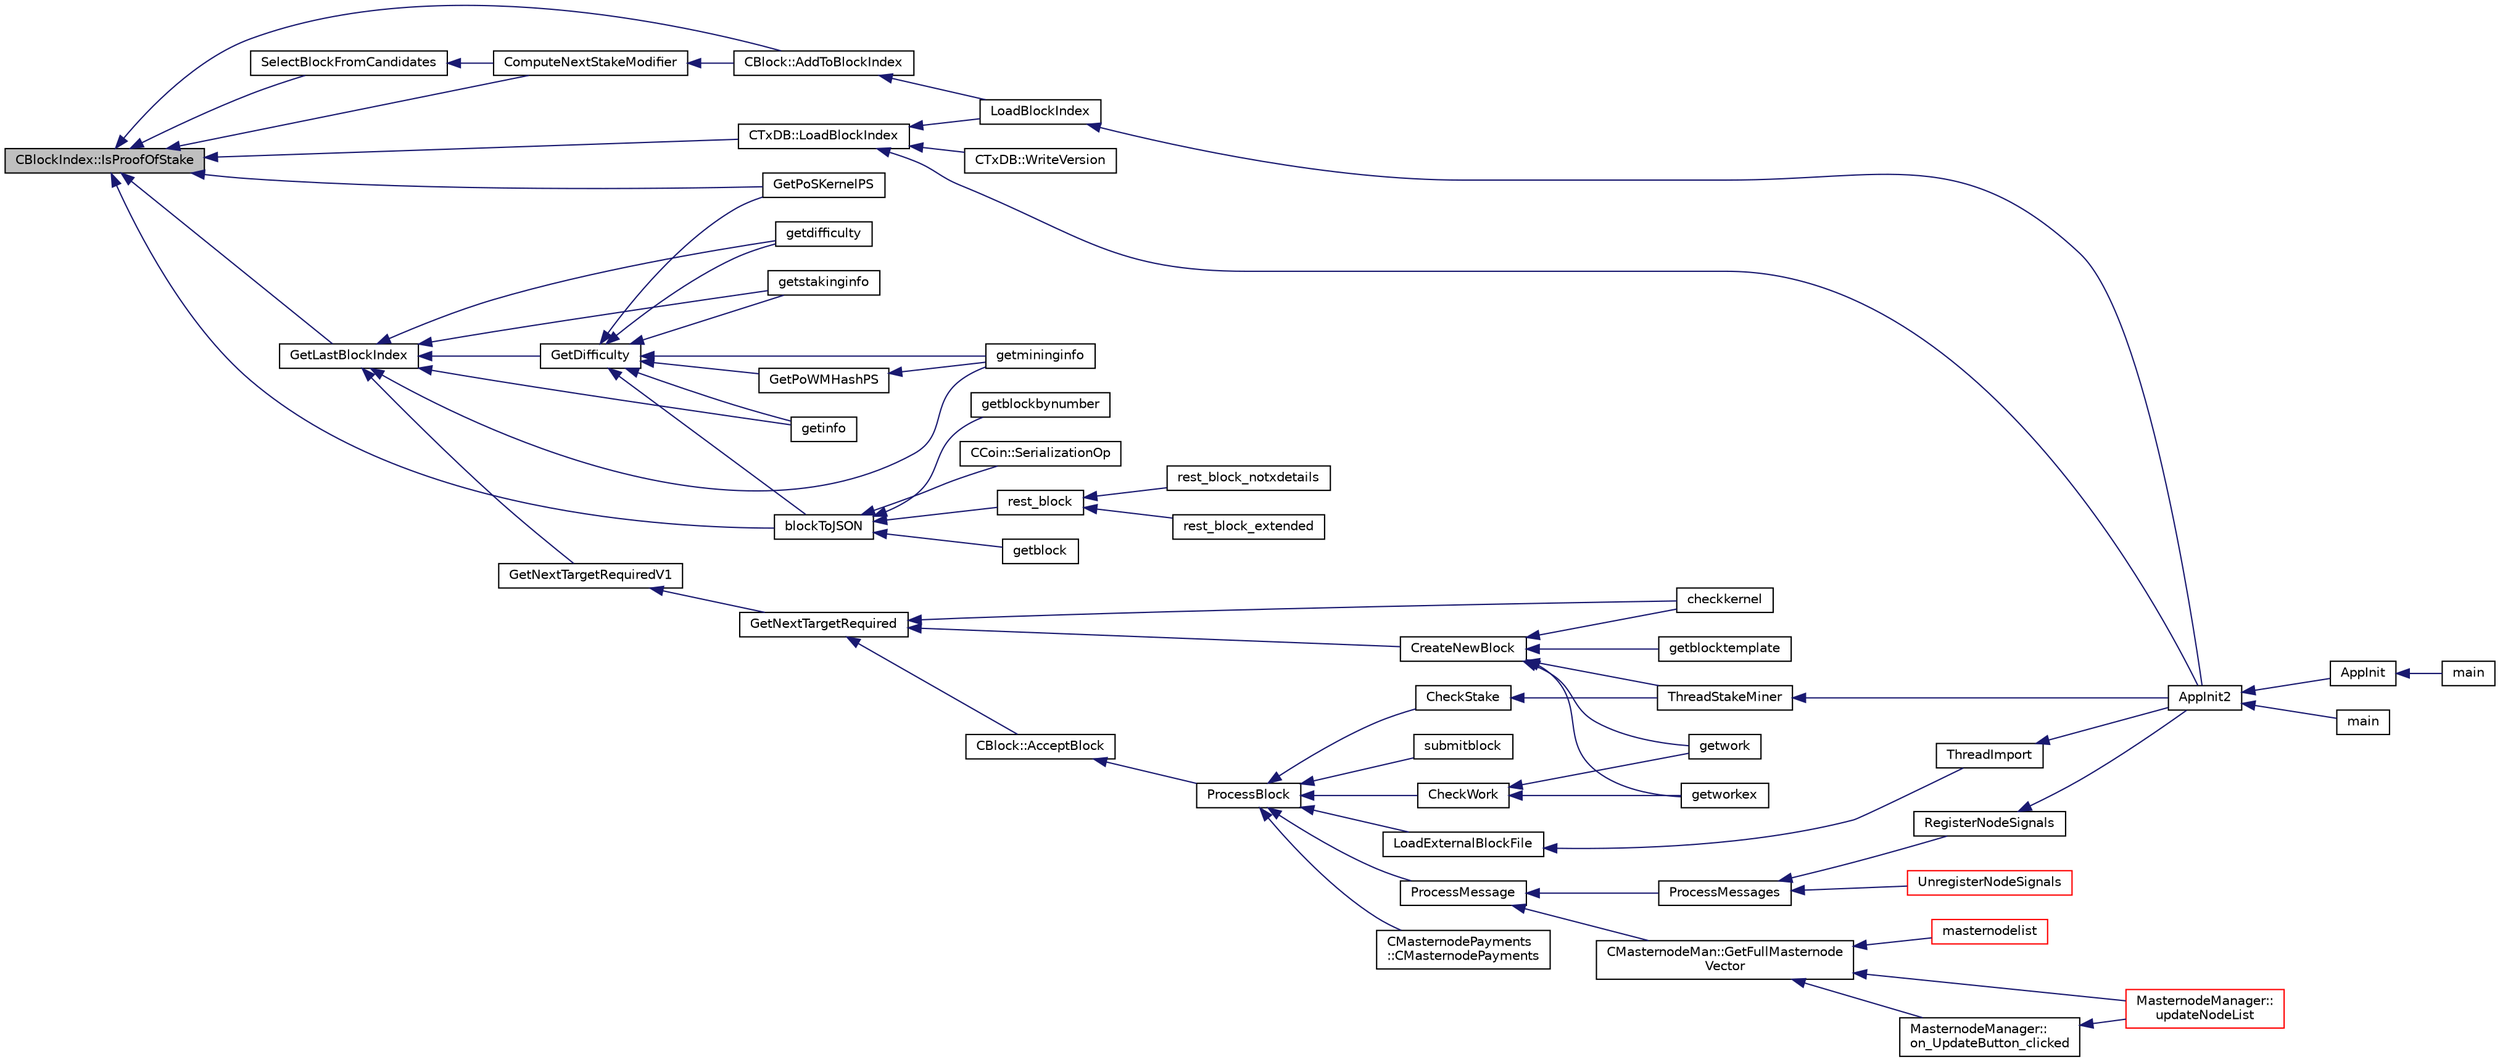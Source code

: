 digraph "CBlockIndex::IsProofOfStake"
{
  edge [fontname="Helvetica",fontsize="10",labelfontname="Helvetica",labelfontsize="10"];
  node [fontname="Helvetica",fontsize="10",shape=record];
  rankdir="LR";
  Node629 [label="CBlockIndex::IsProofOfStake",height=0.2,width=0.4,color="black", fillcolor="grey75", style="filled", fontcolor="black"];
  Node629 -> Node630 [dir="back",color="midnightblue",fontsize="10",style="solid",fontname="Helvetica"];
  Node630 [label="GetLastBlockIndex",height=0.2,width=0.4,color="black", fillcolor="white", style="filled",URL="$d4/dbf/main_8h.html#a67a2382a391340c12c45961f3b8c66e8"];
  Node630 -> Node631 [dir="back",color="midnightblue",fontsize="10",style="solid",fontname="Helvetica"];
  Node631 [label="GetNextTargetRequiredV1",height=0.2,width=0.4,color="black", fillcolor="white", style="filled",URL="$d7/d48/proofs_8h.html#a206d1c747985d51a94cdfc830357114a",tooltip="Calculate difficulty using retarget algorithm V1 by maintaining target. "];
  Node631 -> Node632 [dir="back",color="midnightblue",fontsize="10",style="solid",fontname="Helvetica"];
  Node632 [label="GetNextTargetRequired",height=0.2,width=0.4,color="black", fillcolor="white", style="filled",URL="$d7/d48/proofs_8h.html#a868a58404bd61b6a82901f428d152bae",tooltip="Calculate difficulty using retarget algorithm by maintaining target. "];
  Node632 -> Node633 [dir="back",color="midnightblue",fontsize="10",style="solid",fontname="Helvetica"];
  Node633 [label="CBlock::AcceptBlock",height=0.2,width=0.4,color="black", fillcolor="white", style="filled",URL="$d3/d51/class_c_block.html#a3f990a713116bd15c1f221c88b012ccf"];
  Node633 -> Node634 [dir="back",color="midnightblue",fontsize="10",style="solid",fontname="Helvetica"];
  Node634 [label="ProcessBlock",height=0.2,width=0.4,color="black", fillcolor="white", style="filled",URL="$d4/dbf/main_8h.html#a7c8a7be3439bb5e1e40548a332a3cf29"];
  Node634 -> Node635 [dir="back",color="midnightblue",fontsize="10",style="solid",fontname="Helvetica"];
  Node635 [label="LoadExternalBlockFile",height=0.2,width=0.4,color="black", fillcolor="white", style="filled",URL="$df/d0a/main_8cpp.html#afbdbbb5a1b376748e5460cbcf644a9af"];
  Node635 -> Node636 [dir="back",color="midnightblue",fontsize="10",style="solid",fontname="Helvetica"];
  Node636 [label="ThreadImport",height=0.2,width=0.4,color="black", fillcolor="white", style="filled",URL="$d4/dbf/main_8h.html#a0189c34248cd89bbbe20d4d6045bd7c9"];
  Node636 -> Node637 [dir="back",color="midnightblue",fontsize="10",style="solid",fontname="Helvetica"];
  Node637 [label="AppInit2",height=0.2,width=0.4,color="black", fillcolor="white", style="filled",URL="$d8/dc0/init_8h.html#a1a4c1bfbf6ba1db77e988b89b9cadfd3",tooltip="Initialize ion. "];
  Node637 -> Node638 [dir="back",color="midnightblue",fontsize="10",style="solid",fontname="Helvetica"];
  Node638 [label="AppInit",height=0.2,width=0.4,color="black", fillcolor="white", style="filled",URL="$d4/d35/iond_8cpp.html#ac59316b767e6984e1285f0531275286b"];
  Node638 -> Node639 [dir="back",color="midnightblue",fontsize="10",style="solid",fontname="Helvetica"];
  Node639 [label="main",height=0.2,width=0.4,color="black", fillcolor="white", style="filled",URL="$d4/d35/iond_8cpp.html#a0ddf1224851353fc92bfbff6f499fa97"];
  Node637 -> Node640 [dir="back",color="midnightblue",fontsize="10",style="solid",fontname="Helvetica"];
  Node640 [label="main",height=0.2,width=0.4,color="black", fillcolor="white", style="filled",URL="$d5/d2d/ion_8cpp.html#a0ddf1224851353fc92bfbff6f499fa97"];
  Node634 -> Node641 [dir="back",color="midnightblue",fontsize="10",style="solid",fontname="Helvetica"];
  Node641 [label="ProcessMessage",height=0.2,width=0.4,color="black", fillcolor="white", style="filled",URL="$df/d0a/main_8cpp.html#a8ba92b1a4bce3c835e887a9073d17d8e"];
  Node641 -> Node642 [dir="back",color="midnightblue",fontsize="10",style="solid",fontname="Helvetica"];
  Node642 [label="ProcessMessages",height=0.2,width=0.4,color="black", fillcolor="white", style="filled",URL="$d4/dbf/main_8h.html#a196f9318f02448b85b28d612698934fd"];
  Node642 -> Node643 [dir="back",color="midnightblue",fontsize="10",style="solid",fontname="Helvetica"];
  Node643 [label="RegisterNodeSignals",height=0.2,width=0.4,color="black", fillcolor="white", style="filled",URL="$d4/dbf/main_8h.html#ab02615ff65f91d69f8d786ec900baa8a",tooltip="Register with a network node to receive its signals. "];
  Node643 -> Node637 [dir="back",color="midnightblue",fontsize="10",style="solid",fontname="Helvetica"];
  Node642 -> Node644 [dir="back",color="midnightblue",fontsize="10",style="solid",fontname="Helvetica"];
  Node644 [label="UnregisterNodeSignals",height=0.2,width=0.4,color="red", fillcolor="white", style="filled",URL="$d4/dbf/main_8h.html#a3ef0cc6e9d9d6435ee2a5569244d6ebd",tooltip="Unregister a network node. "];
  Node641 -> Node646 [dir="back",color="midnightblue",fontsize="10",style="solid",fontname="Helvetica"];
  Node646 [label="CMasternodeMan::GetFullMasternode\lVector",height=0.2,width=0.4,color="black", fillcolor="white", style="filled",URL="$dc/d6b/class_c_masternode_man.html#ab39e213a7601e1bef2eba1d5d63206f5"];
  Node646 -> Node647 [dir="back",color="midnightblue",fontsize="10",style="solid",fontname="Helvetica"];
  Node647 [label="MasternodeManager::\lupdateNodeList",height=0.2,width=0.4,color="red", fillcolor="white", style="filled",URL="$d9/d70/class_masternode_manager.html#a5485a8bd6ccf673027165cc1207dfae9"];
  Node646 -> Node649 [dir="back",color="midnightblue",fontsize="10",style="solid",fontname="Helvetica"];
  Node649 [label="MasternodeManager::\lon_UpdateButton_clicked",height=0.2,width=0.4,color="black", fillcolor="white", style="filled",URL="$d9/d70/class_masternode_manager.html#ae8d07b4d869e3eb09fe1be445eff0430"];
  Node649 -> Node647 [dir="back",color="midnightblue",fontsize="10",style="solid",fontname="Helvetica"];
  Node646 -> Node650 [dir="back",color="midnightblue",fontsize="10",style="solid",fontname="Helvetica"];
  Node650 [label="masternodelist",height=0.2,width=0.4,color="red", fillcolor="white", style="filled",URL="$d5/d6b/rpcstashedsend_8cpp.html#a3a7ed7e37f21eb2912afc6e776f7236c"];
  Node634 -> Node652 [dir="back",color="midnightblue",fontsize="10",style="solid",fontname="Helvetica"];
  Node652 [label="CMasternodePayments\l::CMasternodePayments",height=0.2,width=0.4,color="black", fillcolor="white", style="filled",URL="$dc/d9a/class_c_masternode_payments.html#a4b9454f265a927528c881716e7649973"];
  Node634 -> Node653 [dir="back",color="midnightblue",fontsize="10",style="solid",fontname="Helvetica"];
  Node653 [label="CheckWork",height=0.2,width=0.4,color="black", fillcolor="white", style="filled",URL="$de/d13/miner_8h.html#aadd8a05aa6d8fae1c0f4daa5e971a12a",tooltip="Check mined proof-of-work block. "];
  Node653 -> Node654 [dir="back",color="midnightblue",fontsize="10",style="solid",fontname="Helvetica"];
  Node654 [label="getworkex",height=0.2,width=0.4,color="black", fillcolor="white", style="filled",URL="$d4/ddd/rpcmining_8cpp.html#aa40f86dc468a3f2ef4a3bba99e20a069"];
  Node653 -> Node655 [dir="back",color="midnightblue",fontsize="10",style="solid",fontname="Helvetica"];
  Node655 [label="getwork",height=0.2,width=0.4,color="black", fillcolor="white", style="filled",URL="$d4/ddd/rpcmining_8cpp.html#a356be62c93d38267a7da9e1cb644d547"];
  Node634 -> Node656 [dir="back",color="midnightblue",fontsize="10",style="solid",fontname="Helvetica"];
  Node656 [label="CheckStake",height=0.2,width=0.4,color="black", fillcolor="white", style="filled",URL="$de/d13/miner_8h.html#a68be4bcfa03b86095641eac5ca996fed",tooltip="Check mined proof-of-stake block. "];
  Node656 -> Node657 [dir="back",color="midnightblue",fontsize="10",style="solid",fontname="Helvetica"];
  Node657 [label="ThreadStakeMiner",height=0.2,width=0.4,color="black", fillcolor="white", style="filled",URL="$d6/de3/miner_8cpp.html#a31faece5ef0e403969b3d3debd79b352"];
  Node657 -> Node637 [dir="back",color="midnightblue",fontsize="10",style="solid",fontname="Helvetica"];
  Node634 -> Node658 [dir="back",color="midnightblue",fontsize="10",style="solid",fontname="Helvetica"];
  Node658 [label="submitblock",height=0.2,width=0.4,color="black", fillcolor="white", style="filled",URL="$d4/ddd/rpcmining_8cpp.html#a6fc1aa077add8cb1c74207056616134d"];
  Node632 -> Node659 [dir="back",color="midnightblue",fontsize="10",style="solid",fontname="Helvetica"];
  Node659 [label="CreateNewBlock",height=0.2,width=0.4,color="black", fillcolor="white", style="filled",URL="$de/d13/miner_8h.html#aca0de7d757e027c2b08bd101c68c1549"];
  Node659 -> Node657 [dir="back",color="midnightblue",fontsize="10",style="solid",fontname="Helvetica"];
  Node659 -> Node660 [dir="back",color="midnightblue",fontsize="10",style="solid",fontname="Helvetica"];
  Node660 [label="checkkernel",height=0.2,width=0.4,color="black", fillcolor="white", style="filled",URL="$d4/ddd/rpcmining_8cpp.html#a36ee2284a7252841b8a62a9531b6acbc"];
  Node659 -> Node654 [dir="back",color="midnightblue",fontsize="10",style="solid",fontname="Helvetica"];
  Node659 -> Node655 [dir="back",color="midnightblue",fontsize="10",style="solid",fontname="Helvetica"];
  Node659 -> Node661 [dir="back",color="midnightblue",fontsize="10",style="solid",fontname="Helvetica"];
  Node661 [label="getblocktemplate",height=0.2,width=0.4,color="black", fillcolor="white", style="filled",URL="$d4/ddd/rpcmining_8cpp.html#a27347eecedd59156c914fcb5ce488f9a"];
  Node632 -> Node660 [dir="back",color="midnightblue",fontsize="10",style="solid",fontname="Helvetica"];
  Node630 -> Node662 [dir="back",color="midnightblue",fontsize="10",style="solid",fontname="Helvetica"];
  Node662 [label="GetDifficulty",height=0.2,width=0.4,color="black", fillcolor="white", style="filled",URL="$d3/da2/rpcserver_8h.html#a8fcb55e3479716ded2b499e470bdc13a"];
  Node662 -> Node663 [dir="back",color="midnightblue",fontsize="10",style="solid",fontname="Helvetica"];
  Node663 [label="GetPoWMHashPS",height=0.2,width=0.4,color="black", fillcolor="white", style="filled",URL="$d3/da2/rpcserver_8h.html#a3da60ebd3884dc09e7a20b0798b6cf36"];
  Node663 -> Node664 [dir="back",color="midnightblue",fontsize="10",style="solid",fontname="Helvetica"];
  Node664 [label="getmininginfo",height=0.2,width=0.4,color="black", fillcolor="white", style="filled",URL="$d4/ddd/rpcmining_8cpp.html#a89c187faff7322c7d15134d13570ca1e"];
  Node662 -> Node665 [dir="back",color="midnightblue",fontsize="10",style="solid",fontname="Helvetica"];
  Node665 [label="GetPoSKernelPS",height=0.2,width=0.4,color="black", fillcolor="white", style="filled",URL="$d3/da2/rpcserver_8h.html#a8de51dc4945be68c0581e328efb8c9ab"];
  Node662 -> Node666 [dir="back",color="midnightblue",fontsize="10",style="solid",fontname="Helvetica"];
  Node666 [label="blockToJSON",height=0.2,width=0.4,color="black", fillcolor="white", style="filled",URL="$d0/d47/rpcblockchain_8cpp.html#a414df5de934bac4418f19c9293f63dad"];
  Node666 -> Node667 [dir="back",color="midnightblue",fontsize="10",style="solid",fontname="Helvetica"];
  Node667 [label="CCoin::SerializationOp",height=0.2,width=0.4,color="black", fillcolor="white", style="filled",URL="$d6/d99/struct_c_coin.html#a2a0a2532bdacb03b087b3b0a400830ec"];
  Node666 -> Node668 [dir="back",color="midnightblue",fontsize="10",style="solid",fontname="Helvetica"];
  Node668 [label="rest_block",height=0.2,width=0.4,color="black", fillcolor="white", style="filled",URL="$d8/d04/rest_8cpp.html#a99e4aae76e1b90f996cf7c24b5281464"];
  Node668 -> Node669 [dir="back",color="midnightblue",fontsize="10",style="solid",fontname="Helvetica"];
  Node669 [label="rest_block_extended",height=0.2,width=0.4,color="black", fillcolor="white", style="filled",URL="$d8/d04/rest_8cpp.html#af08858ee3c5d6236db44a62c423e0c0e"];
  Node668 -> Node670 [dir="back",color="midnightblue",fontsize="10",style="solid",fontname="Helvetica"];
  Node670 [label="rest_block_notxdetails",height=0.2,width=0.4,color="black", fillcolor="white", style="filled",URL="$d8/d04/rest_8cpp.html#acf422a3f71f1fd9963d6c65517bbb654"];
  Node666 -> Node671 [dir="back",color="midnightblue",fontsize="10",style="solid",fontname="Helvetica"];
  Node671 [label="getblock",height=0.2,width=0.4,color="black", fillcolor="white", style="filled",URL="$d0/d47/rpcblockchain_8cpp.html#a63608cf1bb275120194c3b4e070af3d7"];
  Node666 -> Node672 [dir="back",color="midnightblue",fontsize="10",style="solid",fontname="Helvetica"];
  Node672 [label="getblockbynumber",height=0.2,width=0.4,color="black", fillcolor="white", style="filled",URL="$d0/d47/rpcblockchain_8cpp.html#a4039f7b3e313c63b81c98e3fc479a117"];
  Node662 -> Node673 [dir="back",color="midnightblue",fontsize="10",style="solid",fontname="Helvetica"];
  Node673 [label="getdifficulty",height=0.2,width=0.4,color="black", fillcolor="white", style="filled",URL="$d0/d47/rpcblockchain_8cpp.html#a273d24288c722f1ba2013cc5576b4321"];
  Node662 -> Node664 [dir="back",color="midnightblue",fontsize="10",style="solid",fontname="Helvetica"];
  Node662 -> Node674 [dir="back",color="midnightblue",fontsize="10",style="solid",fontname="Helvetica"];
  Node674 [label="getstakinginfo",height=0.2,width=0.4,color="black", fillcolor="white", style="filled",URL="$d4/ddd/rpcmining_8cpp.html#aedf628177ea04e0077d9d530963d40d6"];
  Node662 -> Node675 [dir="back",color="midnightblue",fontsize="10",style="solid",fontname="Helvetica"];
  Node675 [label="getinfo",height=0.2,width=0.4,color="black", fillcolor="white", style="filled",URL="$db/d48/rpcmisc_8cpp.html#a70335b93783d51e48d276a1e08bd721a"];
  Node630 -> Node673 [dir="back",color="midnightblue",fontsize="10",style="solid",fontname="Helvetica"];
  Node630 -> Node664 [dir="back",color="midnightblue",fontsize="10",style="solid",fontname="Helvetica"];
  Node630 -> Node674 [dir="back",color="midnightblue",fontsize="10",style="solid",fontname="Helvetica"];
  Node630 -> Node675 [dir="back",color="midnightblue",fontsize="10",style="solid",fontname="Helvetica"];
  Node629 -> Node676 [dir="back",color="midnightblue",fontsize="10",style="solid",fontname="Helvetica"];
  Node676 [label="CBlock::AddToBlockIndex",height=0.2,width=0.4,color="black", fillcolor="white", style="filled",URL="$d3/d51/class_c_block.html#afab527f890c5575db3b1a2b17f47bf5a"];
  Node676 -> Node677 [dir="back",color="midnightblue",fontsize="10",style="solid",fontname="Helvetica"];
  Node677 [label="LoadBlockIndex",height=0.2,width=0.4,color="black", fillcolor="white", style="filled",URL="$d4/dbf/main_8h.html#a367f303d34b8a5501ac4d77bebab578c"];
  Node677 -> Node637 [dir="back",color="midnightblue",fontsize="10",style="solid",fontname="Helvetica"];
  Node629 -> Node665 [dir="back",color="midnightblue",fontsize="10",style="solid",fontname="Helvetica"];
  Node629 -> Node666 [dir="back",color="midnightblue",fontsize="10",style="solid",fontname="Helvetica"];
  Node629 -> Node678 [dir="back",color="midnightblue",fontsize="10",style="solid",fontname="Helvetica"];
  Node678 [label="SelectBlockFromCandidates",height=0.2,width=0.4,color="black", fillcolor="white", style="filled",URL="$d1/df6/stake_8cpp.html#a747d5f77a77edf81199ebdf35bba8c86"];
  Node678 -> Node679 [dir="back",color="midnightblue",fontsize="10",style="solid",fontname="Helvetica"];
  Node679 [label="ComputeNextStakeModifier",height=0.2,width=0.4,color="black", fillcolor="white", style="filled",URL="$d4/dd4/stake_8h.html#aa58b095aa0abb6f956cc68169124099a"];
  Node679 -> Node676 [dir="back",color="midnightblue",fontsize="10",style="solid",fontname="Helvetica"];
  Node629 -> Node679 [dir="back",color="midnightblue",fontsize="10",style="solid",fontname="Helvetica"];
  Node629 -> Node680 [dir="back",color="midnightblue",fontsize="10",style="solid",fontname="Helvetica"];
  Node680 [label="CTxDB::LoadBlockIndex",height=0.2,width=0.4,color="black", fillcolor="white", style="filled",URL="$d9/d8d/class_c_tx_d_b.html#abcb9df0821d996f811f6604b452a26a0"];
  Node680 -> Node637 [dir="back",color="midnightblue",fontsize="10",style="solid",fontname="Helvetica"];
  Node680 -> Node677 [dir="back",color="midnightblue",fontsize="10",style="solid",fontname="Helvetica"];
  Node680 -> Node681 [dir="back",color="midnightblue",fontsize="10",style="solid",fontname="Helvetica"];
  Node681 [label="CTxDB::WriteVersion",height=0.2,width=0.4,color="black", fillcolor="white", style="filled",URL="$d9/d8d/class_c_tx_d_b.html#aa30dbf235b1c229896097e1eb1ea9520"];
}
